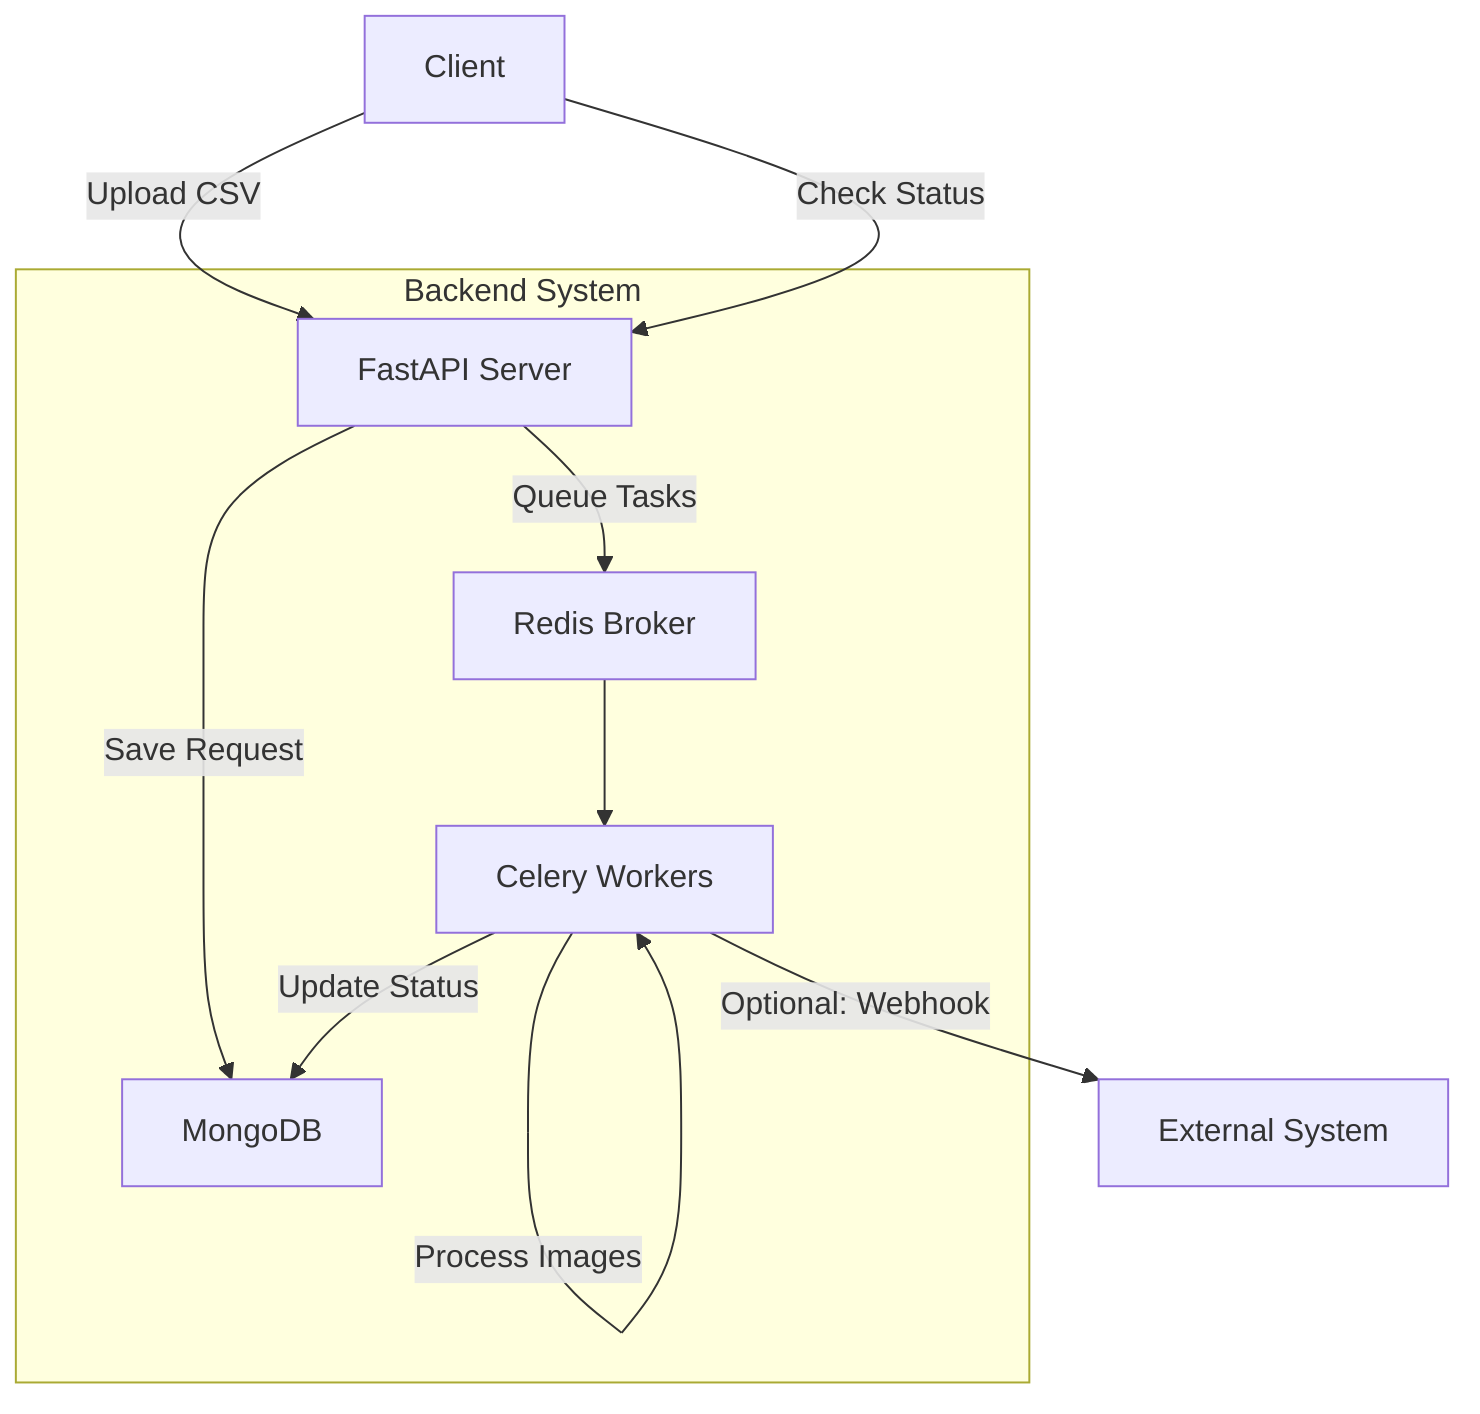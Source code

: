 flowchart TD
    Client[Client] -->|Upload CSV| A[FastAPI Server]
    Client -->|Check Status| A
    A -->|Save Request| B[MongoDB]
    A -->|Queue Tasks| C[Redis Broker]
    C --> D[Celery Workers]
    D -->|Process Images| D
    D -->|Update Status| B
    D -->|Optional: Webhook| E[External System]
    
    subgraph "Backend System"
    A
    B
    C
    D
    end